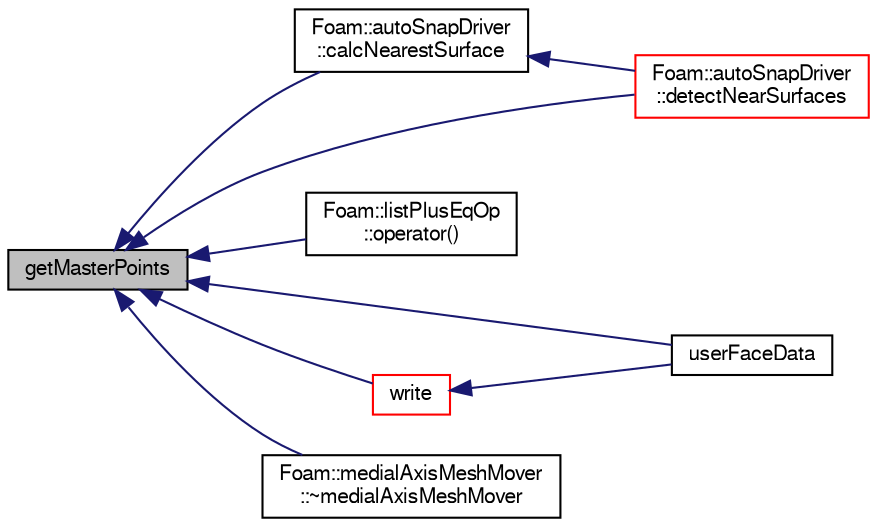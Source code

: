 digraph "getMasterPoints"
{
  bgcolor="transparent";
  edge [fontname="FreeSans",fontsize="10",labelfontname="FreeSans",labelfontsize="10"];
  node [fontname="FreeSans",fontsize="10",shape=record];
  rankdir="LR";
  Node16136 [label="getMasterPoints",height=0.2,width=0.4,color="black", fillcolor="grey75", style="filled", fontcolor="black"];
  Node16136 -> Node16137 [dir="back",color="midnightblue",fontsize="10",style="solid",fontname="FreeSans"];
  Node16137 [label="Foam::autoSnapDriver\l::calcNearestSurface",height=0.2,width=0.4,color="black",URL="$a24622.html#a0a334a64613ee0c208d8edf18306bcf2",tooltip="Per patch point calculate point on nearest surface. Set as. "];
  Node16137 -> Node16138 [dir="back",color="midnightblue",fontsize="10",style="solid",fontname="FreeSans"];
  Node16138 [label="Foam::autoSnapDriver\l::detectNearSurfaces",height=0.2,width=0.4,color="red",URL="$a24622.html#a03198aa35e22c16271a36768040a8c11",tooltip="Per patch point override displacement if in gap situation. "];
  Node16136 -> Node16138 [dir="back",color="midnightblue",fontsize="10",style="solid",fontname="FreeSans"];
  Node16136 -> Node16145 [dir="back",color="midnightblue",fontsize="10",style="solid",fontname="FreeSans"];
  Node16145 [label="Foam::listPlusEqOp\l::operator()",height=0.2,width=0.4,color="black",URL="$a24626.html#a2bca5855a51bffee2f0fe2aacc4aba10"];
  Node16136 -> Node16146 [dir="back",color="midnightblue",fontsize="10",style="solid",fontname="FreeSans"];
  Node16146 [label="userFaceData",height=0.2,width=0.4,color="black",URL="$a24662.html#a2cb6efa4184bedfbed60b069881c26a3"];
  Node16136 -> Node16147 [dir="back",color="midnightblue",fontsize="10",style="solid",fontname="FreeSans"];
  Node16147 [label="write",height=0.2,width=0.4,color="red",URL="$a24662.html#ad48b7b943e88478c15879659cce7aebc",tooltip="Write mesh and all data. "];
  Node16147 -> Node16146 [dir="back",color="midnightblue",fontsize="10",style="solid",fontname="FreeSans"];
  Node16136 -> Node16153 [dir="back",color="midnightblue",fontsize="10",style="solid",fontname="FreeSans"];
  Node16153 [label="Foam::medialAxisMeshMover\l::~medialAxisMeshMover",height=0.2,width=0.4,color="black",URL="$a24654.html#a03eb6ed57214533ca9c7282a850b1ea3"];
}

